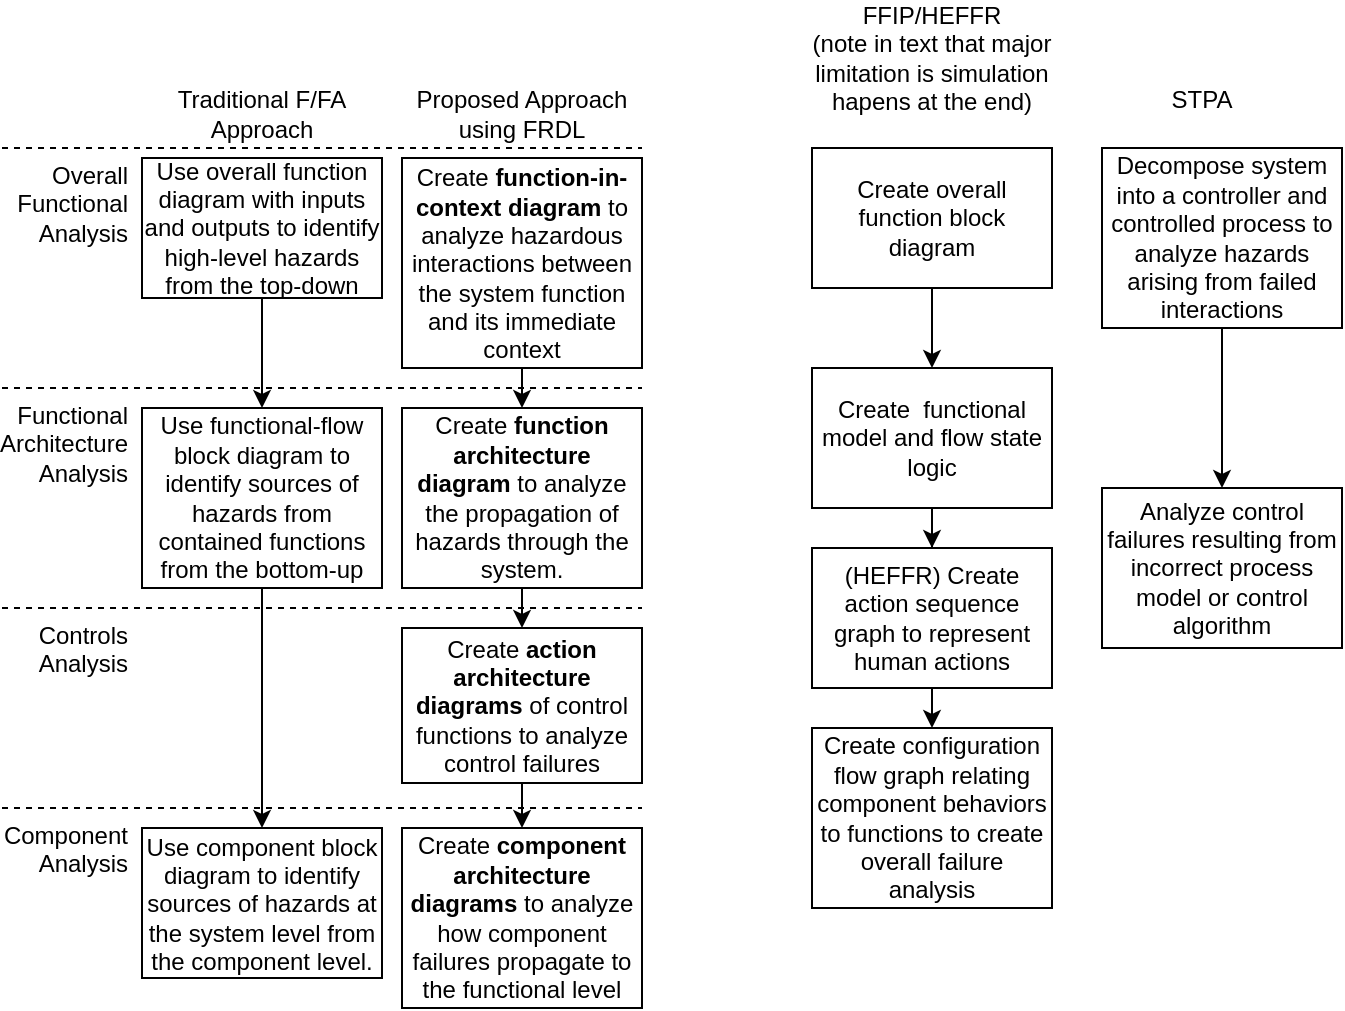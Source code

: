 <mxfile version="24.2.5" type="device">
  <diagram name="Page-1" id="w0gBR5lrRtHuP4hqJJ40">
    <mxGraphModel dx="160" dy="94" grid="1" gridSize="10" guides="1" tooltips="1" connect="1" arrows="1" fold="1" page="1" pageScale="1" pageWidth="850" pageHeight="1100" math="0" shadow="0">
      <root>
        <mxCell id="0" />
        <mxCell id="1" parent="0" />
        <mxCell id="29O7JyR8YCv0_GNUCtnZ-23" value="Traditional F/FA Approach" style="text;html=1;strokeColor=none;fillColor=none;align=center;verticalAlign=bottom;whiteSpace=wrap;rounded=0;" parent="1" vertex="1">
          <mxGeometry x="140" y="440" width="120" height="30" as="geometry" />
        </mxCell>
        <mxCell id="29O7JyR8YCv0_GNUCtnZ-24" style="edgeStyle=orthogonalEdgeStyle;rounded=0;orthogonalLoop=1;jettySize=auto;html=1;exitX=0.5;exitY=1;exitDx=0;exitDy=0;entryX=0.5;entryY=0;entryDx=0;entryDy=0;" parent="1" source="29O7JyR8YCv0_GNUCtnZ-25" target="29O7JyR8YCv0_GNUCtnZ-27" edge="1">
          <mxGeometry relative="1" as="geometry" />
        </mxCell>
        <mxCell id="29O7JyR8YCv0_GNUCtnZ-25" value="Use overall function diagram with inputs and outputs to identify high-level hazards from the top-down" style="rounded=0;whiteSpace=wrap;html=1;" parent="1" vertex="1">
          <mxGeometry x="140" y="475" width="120" height="70" as="geometry" />
        </mxCell>
        <mxCell id="29O7JyR8YCv0_GNUCtnZ-26" style="edgeStyle=orthogonalEdgeStyle;rounded=0;orthogonalLoop=1;jettySize=auto;html=1;exitX=0.5;exitY=1;exitDx=0;exitDy=0;" parent="1" source="29O7JyR8YCv0_GNUCtnZ-27" target="29O7JyR8YCv0_GNUCtnZ-35" edge="1">
          <mxGeometry relative="1" as="geometry" />
        </mxCell>
        <mxCell id="29O7JyR8YCv0_GNUCtnZ-27" value="Use functional-flow block diagram to identify sources of hazards from contained functions from the bottom-up" style="rounded=0;whiteSpace=wrap;html=1;" parent="1" vertex="1">
          <mxGeometry x="140" y="600" width="120" height="90" as="geometry" />
        </mxCell>
        <mxCell id="29O7JyR8YCv0_GNUCtnZ-28" value="Analyze control failures resulting from incorrect process model or control algorithm" style="rounded=0;whiteSpace=wrap;html=1;" parent="1" vertex="1">
          <mxGeometry x="620" y="640" width="120" height="80" as="geometry" />
        </mxCell>
        <mxCell id="29O7JyR8YCv0_GNUCtnZ-29" value="STPA" style="text;html=1;strokeColor=none;fillColor=none;align=center;verticalAlign=bottom;whiteSpace=wrap;rounded=0;" parent="1" vertex="1">
          <mxGeometry x="640" y="405" width="60" height="50" as="geometry" />
        </mxCell>
        <mxCell id="29O7JyR8YCv0_GNUCtnZ-30" style="edgeStyle=orthogonalEdgeStyle;rounded=0;orthogonalLoop=1;jettySize=auto;html=1;exitX=0.5;exitY=1;exitDx=0;exitDy=0;entryX=0.5;entryY=0;entryDx=0;entryDy=0;" parent="1" source="29O7JyR8YCv0_GNUCtnZ-56" target="29O7JyR8YCv0_GNUCtnZ-28" edge="1">
          <mxGeometry relative="1" as="geometry" />
        </mxCell>
        <mxCell id="29O7JyR8YCv0_GNUCtnZ-31" value="Overall Functional Analysis" style="text;html=1;strokeColor=none;fillColor=none;align=right;verticalAlign=top;whiteSpace=wrap;rounded=0;" parent="1" vertex="1">
          <mxGeometry x="75" y="470" width="60" height="50" as="geometry" />
        </mxCell>
        <mxCell id="29O7JyR8YCv0_GNUCtnZ-32" value="Functional Architecture Analysis" style="text;html=1;strokeColor=none;fillColor=none;align=right;verticalAlign=top;whiteSpace=wrap;rounded=0;" parent="1" vertex="1">
          <mxGeometry x="75" y="590" width="60" height="50" as="geometry" />
        </mxCell>
        <mxCell id="29O7JyR8YCv0_GNUCtnZ-33" value="Controls&lt;br&gt;Analysis" style="text;html=1;strokeColor=none;fillColor=none;align=right;verticalAlign=top;whiteSpace=wrap;rounded=0;" parent="1" vertex="1">
          <mxGeometry x="75" y="700" width="60" height="50" as="geometry" />
        </mxCell>
        <mxCell id="29O7JyR8YCv0_GNUCtnZ-34" value="Component Analysis" style="text;html=1;strokeColor=none;fillColor=none;align=right;verticalAlign=top;whiteSpace=wrap;rounded=0;" parent="1" vertex="1">
          <mxGeometry x="75" y="800" width="60" height="40" as="geometry" />
        </mxCell>
        <mxCell id="29O7JyR8YCv0_GNUCtnZ-35" value="Use component block diagram to identify sources of hazards at the system level from the component level." style="rounded=0;whiteSpace=wrap;html=1;" parent="1" vertex="1">
          <mxGeometry x="140" y="810" width="120" height="75" as="geometry" />
        </mxCell>
        <mxCell id="29O7JyR8YCv0_GNUCtnZ-36" value="FFIP/HEFFR&lt;br&gt;(note in text that major limitation is simulation hapens at the end)" style="text;html=1;strokeColor=none;fillColor=none;align=center;verticalAlign=middle;whiteSpace=wrap;rounded=0;" parent="1" vertex="1">
          <mxGeometry x="470" y="400" width="130" height="50" as="geometry" />
        </mxCell>
        <mxCell id="29O7JyR8YCv0_GNUCtnZ-37" style="edgeStyle=orthogonalEdgeStyle;rounded=0;orthogonalLoop=1;jettySize=auto;html=1;exitX=0.5;exitY=1;exitDx=0;exitDy=0;" parent="1" source="29O7JyR8YCv0_GNUCtnZ-38" target="29O7JyR8YCv0_GNUCtnZ-40" edge="1">
          <mxGeometry relative="1" as="geometry" />
        </mxCell>
        <mxCell id="29O7JyR8YCv0_GNUCtnZ-38" value="Create overall function block diagram" style="rounded=0;whiteSpace=wrap;html=1;" parent="1" vertex="1">
          <mxGeometry x="475" y="470" width="120" height="70" as="geometry" />
        </mxCell>
        <mxCell id="29O7JyR8YCv0_GNUCtnZ-39" style="edgeStyle=orthogonalEdgeStyle;rounded=0;orthogonalLoop=1;jettySize=auto;html=1;exitX=0.5;exitY=1;exitDx=0;exitDy=0;" parent="1" source="29O7JyR8YCv0_GNUCtnZ-40" target="29O7JyR8YCv0_GNUCtnZ-43" edge="1">
          <mxGeometry relative="1" as="geometry" />
        </mxCell>
        <mxCell id="29O7JyR8YCv0_GNUCtnZ-40" value="Create&amp;nbsp; functional model and flow state logic" style="rounded=0;whiteSpace=wrap;html=1;" parent="1" vertex="1">
          <mxGeometry x="475" y="580" width="120" height="70" as="geometry" />
        </mxCell>
        <mxCell id="29O7JyR8YCv0_GNUCtnZ-41" value="Create configuration flow graph relating component behaviors to functions to create overall failure analysis" style="rounded=0;whiteSpace=wrap;html=1;" parent="1" vertex="1">
          <mxGeometry x="475" y="760" width="120" height="90" as="geometry" />
        </mxCell>
        <mxCell id="29O7JyR8YCv0_GNUCtnZ-42" style="edgeStyle=orthogonalEdgeStyle;rounded=0;orthogonalLoop=1;jettySize=auto;html=1;exitX=0.5;exitY=1;exitDx=0;exitDy=0;entryX=0.5;entryY=0;entryDx=0;entryDy=0;" parent="1" source="29O7JyR8YCv0_GNUCtnZ-43" target="29O7JyR8YCv0_GNUCtnZ-41" edge="1">
          <mxGeometry relative="1" as="geometry" />
        </mxCell>
        <mxCell id="29O7JyR8YCv0_GNUCtnZ-43" value="(HEFFR) Create action sequence graph to represent human actions" style="rounded=0;whiteSpace=wrap;html=1;" parent="1" vertex="1">
          <mxGeometry x="475" y="670" width="120" height="70" as="geometry" />
        </mxCell>
        <mxCell id="29O7JyR8YCv0_GNUCtnZ-44" value="Proposed Approach using FRDL" style="text;html=1;strokeColor=none;fillColor=none;align=center;verticalAlign=bottom;whiteSpace=wrap;rounded=0;" parent="1" vertex="1">
          <mxGeometry x="270" y="440" width="120" height="30" as="geometry" />
        </mxCell>
        <mxCell id="29O7JyR8YCv0_GNUCtnZ-45" style="edgeStyle=orthogonalEdgeStyle;rounded=0;orthogonalLoop=1;jettySize=auto;html=1;exitX=0.5;exitY=1;exitDx=0;exitDy=0;entryX=0.5;entryY=0;entryDx=0;entryDy=0;" parent="1" source="29O7JyR8YCv0_GNUCtnZ-46" target="29O7JyR8YCv0_GNUCtnZ-48" edge="1">
          <mxGeometry relative="1" as="geometry" />
        </mxCell>
        <mxCell id="29O7JyR8YCv0_GNUCtnZ-46" value="Create&amp;nbsp;&lt;b&gt;function-in-context diagram&lt;/b&gt; to analyze hazardous interactions between the system function and its immediate context" style="rounded=0;whiteSpace=wrap;html=1;" parent="1" vertex="1">
          <mxGeometry x="270" y="475" width="120" height="105" as="geometry" />
        </mxCell>
        <mxCell id="29O7JyR8YCv0_GNUCtnZ-47" style="edgeStyle=orthogonalEdgeStyle;rounded=0;orthogonalLoop=1;jettySize=auto;html=1;exitX=0.5;exitY=1;exitDx=0;exitDy=0;entryX=0.5;entryY=0;entryDx=0;entryDy=0;" parent="1" source="29O7JyR8YCv0_GNUCtnZ-48" target="29O7JyR8YCv0_GNUCtnZ-50" edge="1">
          <mxGeometry relative="1" as="geometry" />
        </mxCell>
        <mxCell id="29O7JyR8YCv0_GNUCtnZ-48" value="Create &lt;b&gt;function architecture diagram&lt;/b&gt; to analyze the propagation of hazards through the system." style="rounded=0;whiteSpace=wrap;html=1;" parent="1" vertex="1">
          <mxGeometry x="270" y="600" width="120" height="90" as="geometry" />
        </mxCell>
        <mxCell id="29O7JyR8YCv0_GNUCtnZ-49" style="edgeStyle=orthogonalEdgeStyle;rounded=0;orthogonalLoop=1;jettySize=auto;html=1;exitX=0.5;exitY=1;exitDx=0;exitDy=0;" parent="1" source="29O7JyR8YCv0_GNUCtnZ-50" target="29O7JyR8YCv0_GNUCtnZ-51" edge="1">
          <mxGeometry relative="1" as="geometry" />
        </mxCell>
        <mxCell id="29O7JyR8YCv0_GNUCtnZ-50" value="Create &lt;b&gt;action architecture diagrams&lt;/b&gt; of control functions to analyze control failures" style="rounded=0;whiteSpace=wrap;html=1;" parent="1" vertex="1">
          <mxGeometry x="270" y="710" width="120" height="77.5" as="geometry" />
        </mxCell>
        <mxCell id="29O7JyR8YCv0_GNUCtnZ-51" value="Create &lt;b&gt;component architecture diagrams&amp;nbsp;&lt;/b&gt;to analyze how component failures propagate to the functional level" style="rounded=0;whiteSpace=wrap;html=1;" parent="1" vertex="1">
          <mxGeometry x="270" y="810" width="120" height="90" as="geometry" />
        </mxCell>
        <mxCell id="29O7JyR8YCv0_GNUCtnZ-52" value="" style="endArrow=none;dashed=1;html=1;rounded=0;" parent="1" edge="1">
          <mxGeometry width="50" height="50" relative="1" as="geometry">
            <mxPoint x="70" y="800" as="sourcePoint" />
            <mxPoint x="390" y="800" as="targetPoint" />
          </mxGeometry>
        </mxCell>
        <mxCell id="29O7JyR8YCv0_GNUCtnZ-53" value="" style="endArrow=none;dashed=1;html=1;rounded=0;" parent="1" edge="1">
          <mxGeometry width="50" height="50" relative="1" as="geometry">
            <mxPoint x="70" y="700" as="sourcePoint" />
            <mxPoint x="390" y="700" as="targetPoint" />
          </mxGeometry>
        </mxCell>
        <mxCell id="29O7JyR8YCv0_GNUCtnZ-54" value="" style="endArrow=none;dashed=1;html=1;rounded=0;" parent="1" edge="1">
          <mxGeometry width="50" height="50" relative="1" as="geometry">
            <mxPoint x="70" y="590" as="sourcePoint" />
            <mxPoint x="390" y="590" as="targetPoint" />
          </mxGeometry>
        </mxCell>
        <mxCell id="29O7JyR8YCv0_GNUCtnZ-55" value="" style="endArrow=none;dashed=1;html=1;rounded=0;" parent="1" edge="1">
          <mxGeometry width="50" height="50" relative="1" as="geometry">
            <mxPoint x="70" y="470" as="sourcePoint" />
            <mxPoint x="390" y="470" as="targetPoint" />
          </mxGeometry>
        </mxCell>
        <mxCell id="29O7JyR8YCv0_GNUCtnZ-56" value="Decompose system into a controller and controlled process to analyze hazards arising from failed interactions" style="rounded=0;whiteSpace=wrap;html=1;" parent="1" vertex="1">
          <mxGeometry x="620" y="470" width="120" height="90" as="geometry" />
        </mxCell>
      </root>
    </mxGraphModel>
  </diagram>
</mxfile>
